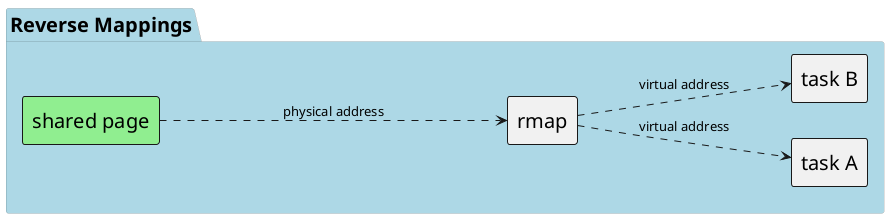 @startuml
scale 1/1
left to right direction
skinparam Component {
    FontSize 20
    BorderThickness 1
}
skinparam ComponentStyle rectangle
skinparam Package {
    FontSize 20
    BorderThickness 0
}

package "Reverse Mappings" as p2 #LightBlue {
    [rmap]
    component "task A" as a2
    component "task B" as b2
    component "shared page" as sp2 #LightGreen

    [sp2].....>[rmap] : physical address
    [rmap]...>[a2] : virtual address
    [rmap]...>[b2] : virtual address
}

@enduml